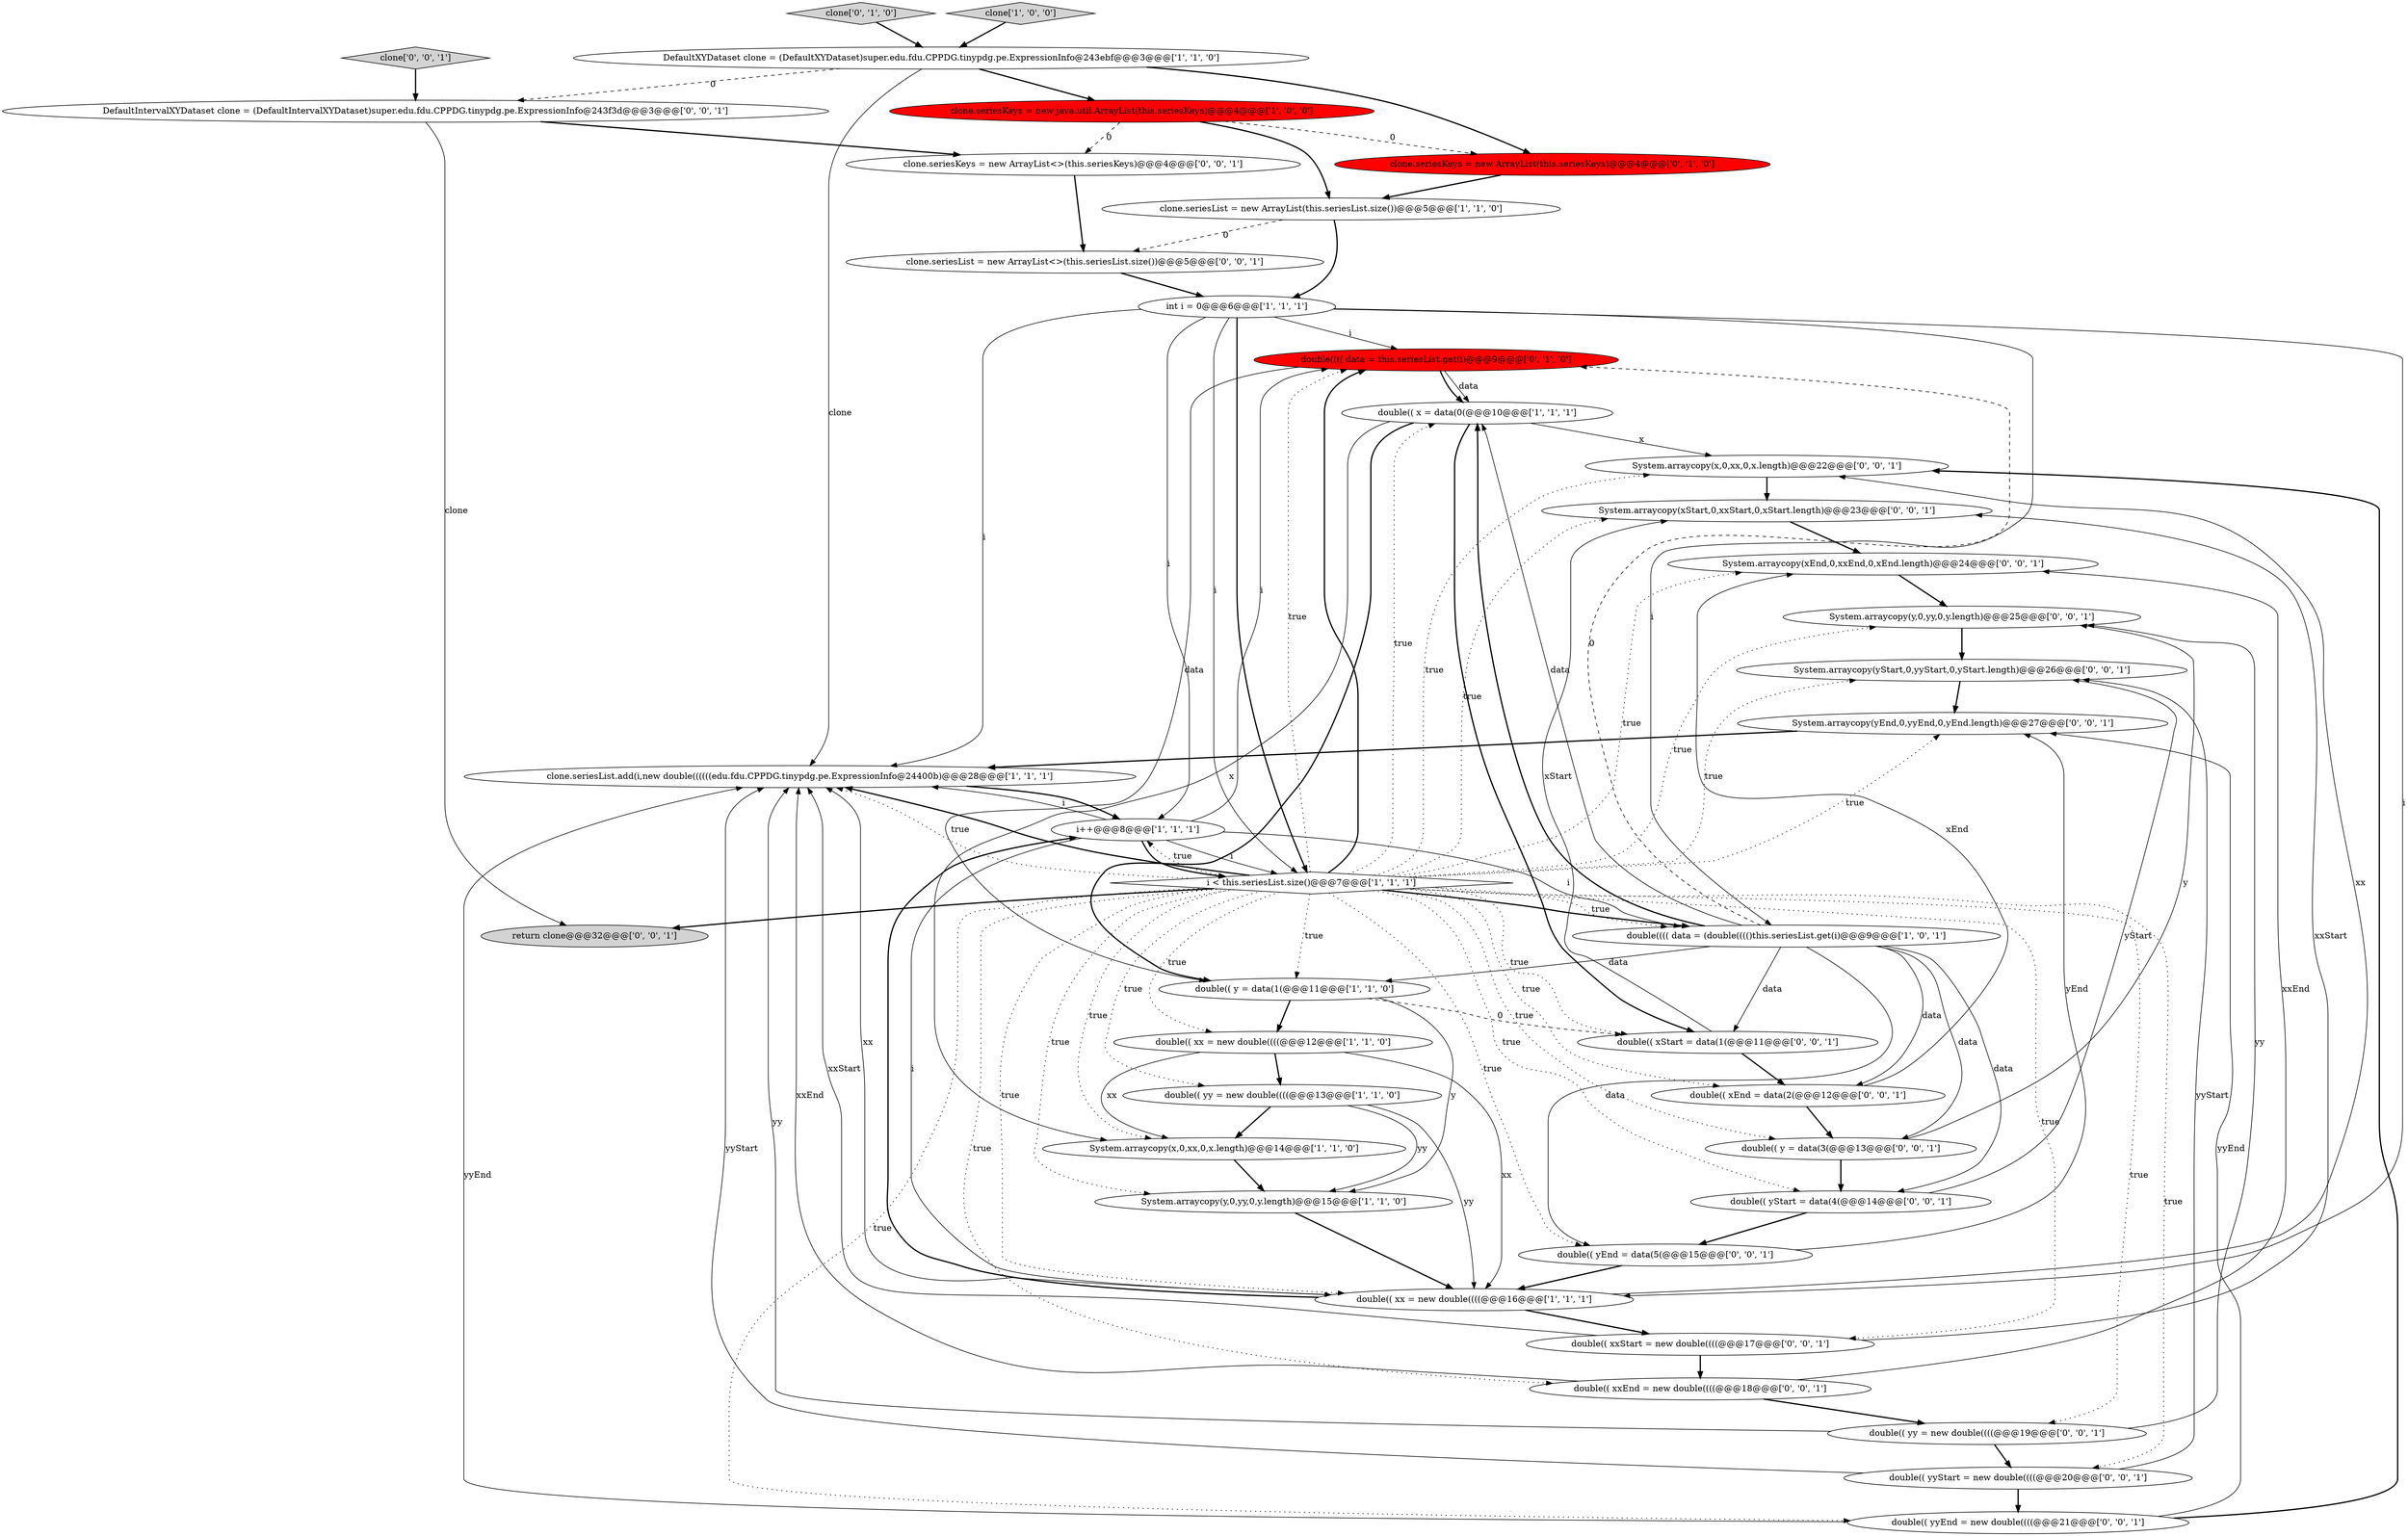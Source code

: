 digraph {
18 [style = filled, label = "double(((( data = this.seriesList.get(i)@@@9@@@['0', '1', '0']", fillcolor = red, shape = ellipse image = "AAA1AAABBB2BBB"];
17 [style = filled, label = "clone.seriesKeys = new ArrayList(this.seriesKeys)@@@4@@@['0', '1', '0']", fillcolor = red, shape = ellipse image = "AAA1AAABBB2BBB"];
19 [style = filled, label = "double(( y = data(3(@@@13@@@['0', '0', '1']", fillcolor = white, shape = ellipse image = "AAA0AAABBB3BBB"];
25 [style = filled, label = "clone['0', '0', '1']", fillcolor = lightgray, shape = diamond image = "AAA0AAABBB3BBB"];
31 [style = filled, label = "double(( yyStart = new double((((@@@20@@@['0', '0', '1']", fillcolor = white, shape = ellipse image = "AAA0AAABBB3BBB"];
5 [style = filled, label = "i < this.seriesList.size()@@@7@@@['1', '1', '1']", fillcolor = white, shape = diamond image = "AAA0AAABBB1BBB"];
0 [style = filled, label = "int i = 0@@@6@@@['1', '1', '1']", fillcolor = white, shape = ellipse image = "AAA0AAABBB1BBB"];
35 [style = filled, label = "System.arraycopy(xEnd,0,xxEnd,0,xEnd.length)@@@24@@@['0', '0', '1']", fillcolor = white, shape = ellipse image = "AAA0AAABBB3BBB"];
37 [style = filled, label = "System.arraycopy(yEnd,0,yyEnd,0,yEnd.length)@@@27@@@['0', '0', '1']", fillcolor = white, shape = ellipse image = "AAA0AAABBB3BBB"];
3 [style = filled, label = "double(( xx = new double((((@@@16@@@['1', '1', '1']", fillcolor = white, shape = ellipse image = "AAA0AAABBB1BBB"];
33 [style = filled, label = "clone.seriesKeys = new ArrayList<>(this.seriesKeys)@@@4@@@['0', '0', '1']", fillcolor = white, shape = ellipse image = "AAA0AAABBB3BBB"];
10 [style = filled, label = "double(( yy = new double((((@@@13@@@['1', '1', '0']", fillcolor = white, shape = ellipse image = "AAA0AAABBB1BBB"];
21 [style = filled, label = "System.arraycopy(x,0,xx,0,x.length)@@@22@@@['0', '0', '1']", fillcolor = white, shape = ellipse image = "AAA0AAABBB3BBB"];
26 [style = filled, label = "System.arraycopy(y,0,yy,0,y.length)@@@25@@@['0', '0', '1']", fillcolor = white, shape = ellipse image = "AAA0AAABBB3BBB"];
2 [style = filled, label = "System.arraycopy(x,0,xx,0,x.length)@@@14@@@['1', '1', '0']", fillcolor = white, shape = ellipse image = "AAA0AAABBB1BBB"];
34 [style = filled, label = "return clone@@@32@@@['0', '0', '1']", fillcolor = lightgray, shape = ellipse image = "AAA0AAABBB3BBB"];
23 [style = filled, label = "System.arraycopy(yStart,0,yyStart,0,yStart.length)@@@26@@@['0', '0', '1']", fillcolor = white, shape = ellipse image = "AAA0AAABBB3BBB"];
24 [style = filled, label = "double(( yEnd = data(5(@@@15@@@['0', '0', '1']", fillcolor = white, shape = ellipse image = "AAA0AAABBB3BBB"];
22 [style = filled, label = "DefaultIntervalXYDataset clone = (DefaultIntervalXYDataset)super.edu.fdu.CPPDG.tinypdg.pe.ExpressionInfo@243f3d@@@3@@@['0', '0', '1']", fillcolor = white, shape = ellipse image = "AAA0AAABBB3BBB"];
11 [style = filled, label = "DefaultXYDataset clone = (DefaultXYDataset)super.edu.fdu.CPPDG.tinypdg.pe.ExpressionInfo@243ebf@@@3@@@['1', '1', '0']", fillcolor = white, shape = ellipse image = "AAA0AAABBB1BBB"];
20 [style = filled, label = "double(( yyEnd = new double((((@@@21@@@['0', '0', '1']", fillcolor = white, shape = ellipse image = "AAA0AAABBB3BBB"];
9 [style = filled, label = "System.arraycopy(y,0,yy,0,y.length)@@@15@@@['1', '1', '0']", fillcolor = white, shape = ellipse image = "AAA0AAABBB1BBB"];
28 [style = filled, label = "double(( xxEnd = new double((((@@@18@@@['0', '0', '1']", fillcolor = white, shape = ellipse image = "AAA0AAABBB3BBB"];
30 [style = filled, label = "double(( xStart = data(1(@@@11@@@['0', '0', '1']", fillcolor = white, shape = ellipse image = "AAA0AAABBB3BBB"];
27 [style = filled, label = "double(( yStart = data(4(@@@14@@@['0', '0', '1']", fillcolor = white, shape = ellipse image = "AAA0AAABBB3BBB"];
15 [style = filled, label = "double(( x = data(0(@@@10@@@['1', '1', '1']", fillcolor = white, shape = ellipse image = "AAA0AAABBB1BBB"];
29 [style = filled, label = "clone.seriesList = new ArrayList<>(this.seriesList.size())@@@5@@@['0', '0', '1']", fillcolor = white, shape = ellipse image = "AAA0AAABBB3BBB"];
16 [style = filled, label = "clone['0', '1', '0']", fillcolor = lightgray, shape = diamond image = "AAA0AAABBB2BBB"];
38 [style = filled, label = "double(( xEnd = data(2(@@@12@@@['0', '0', '1']", fillcolor = white, shape = ellipse image = "AAA0AAABBB3BBB"];
36 [style = filled, label = "double(( xxStart = new double((((@@@17@@@['0', '0', '1']", fillcolor = white, shape = ellipse image = "AAA0AAABBB3BBB"];
12 [style = filled, label = "clone.seriesKeys = new java.util.ArrayList(this.seriesKeys)@@@4@@@['1', '0', '0']", fillcolor = red, shape = ellipse image = "AAA1AAABBB1BBB"];
4 [style = filled, label = "clone['1', '0', '0']", fillcolor = lightgray, shape = diamond image = "AAA0AAABBB1BBB"];
8 [style = filled, label = "double(( xx = new double((((@@@12@@@['1', '1', '0']", fillcolor = white, shape = ellipse image = "AAA0AAABBB1BBB"];
1 [style = filled, label = "double(( y = data(1(@@@11@@@['1', '1', '0']", fillcolor = white, shape = ellipse image = "AAA0AAABBB1BBB"];
39 [style = filled, label = "System.arraycopy(xStart,0,xxStart,0,xStart.length)@@@23@@@['0', '0', '1']", fillcolor = white, shape = ellipse image = "AAA0AAABBB3BBB"];
6 [style = filled, label = "clone.seriesList.add(i,new double((((((edu.fdu.CPPDG.tinypdg.pe.ExpressionInfo@24400b)@@@28@@@['1', '1', '1']", fillcolor = white, shape = ellipse image = "AAA0AAABBB1BBB"];
32 [style = filled, label = "double(( yy = new double((((@@@19@@@['0', '0', '1']", fillcolor = white, shape = ellipse image = "AAA0AAABBB3BBB"];
14 [style = filled, label = "double(((( data = (double(((()this.seriesList.get(i)@@@9@@@['1', '0', '1']", fillcolor = white, shape = ellipse image = "AAA0AAABBB1BBB"];
13 [style = filled, label = "i++@@@8@@@['1', '1', '1']", fillcolor = white, shape = ellipse image = "AAA0AAABBB1BBB"];
7 [style = filled, label = "clone.seriesList = new ArrayList(this.seriesList.size())@@@5@@@['1', '1', '0']", fillcolor = white, shape = ellipse image = "AAA0AAABBB1BBB"];
8->10 [style = bold, label=""];
0->18 [style = solid, label="i"];
5->18 [style = dotted, label="true"];
25->22 [style = bold, label=""];
5->19 [style = dotted, label="true"];
5->32 [style = dotted, label="true"];
5->1 [style = dotted, label="true"];
5->23 [style = dotted, label="true"];
29->0 [style = bold, label=""];
36->28 [style = bold, label=""];
12->17 [style = dashed, label="0"];
11->6 [style = solid, label="clone"];
18->1 [style = solid, label="data"];
12->7 [style = bold, label=""];
5->34 [style = bold, label=""];
5->24 [style = dotted, label="true"];
5->13 [style = dotted, label="true"];
3->36 [style = bold, label=""];
5->38 [style = dotted, label="true"];
14->24 [style = solid, label="data"];
31->23 [style = solid, label="yyStart"];
8->3 [style = solid, label="xx"];
5->9 [style = dotted, label="true"];
31->20 [style = bold, label=""];
14->15 [style = solid, label="data"];
18->15 [style = solid, label="data"];
13->3 [style = solid, label="i"];
22->33 [style = bold, label=""];
18->15 [style = bold, label=""];
11->22 [style = dashed, label="0"];
5->6 [style = dotted, label="true"];
10->3 [style = solid, label="yy"];
11->12 [style = bold, label=""];
7->0 [style = bold, label=""];
2->9 [style = bold, label=""];
5->3 [style = dotted, label="true"];
33->29 [style = bold, label=""];
13->18 [style = solid, label="i"];
5->36 [style = dotted, label="true"];
23->37 [style = bold, label=""];
15->21 [style = solid, label="x"];
5->6 [style = bold, label=""];
39->35 [style = bold, label=""];
13->5 [style = bold, label=""];
11->17 [style = bold, label=""];
5->26 [style = dotted, label="true"];
14->15 [style = bold, label=""];
10->2 [style = bold, label=""];
13->14 [style = solid, label="i"];
5->30 [style = dotted, label="true"];
14->18 [style = dashed, label="0"];
5->8 [style = dotted, label="true"];
24->3 [style = bold, label=""];
32->31 [style = bold, label=""];
0->6 [style = solid, label="i"];
13->6 [style = solid, label="i"];
19->26 [style = solid, label="y"];
15->2 [style = solid, label="x"];
8->2 [style = solid, label="xx"];
12->33 [style = dashed, label="0"];
1->8 [style = bold, label=""];
28->35 [style = solid, label="xxEnd"];
5->10 [style = dotted, label="true"];
1->30 [style = dashed, label="0"];
5->31 [style = dotted, label="true"];
13->5 [style = solid, label="i"];
22->34 [style = solid, label="clone"];
27->23 [style = solid, label="yStart"];
5->18 [style = bold, label=""];
3->21 [style = solid, label="xx"];
36->6 [style = solid, label="xxStart"];
5->15 [style = dotted, label="true"];
38->19 [style = bold, label=""];
32->26 [style = solid, label="yy"];
28->32 [style = bold, label=""];
5->35 [style = dotted, label="true"];
21->39 [style = bold, label=""];
6->13 [style = bold, label=""];
20->6 [style = solid, label="yyEnd"];
0->3 [style = solid, label="i"];
5->27 [style = dotted, label="true"];
20->37 [style = solid, label="yyEnd"];
5->39 [style = dotted, label="true"];
9->3 [style = bold, label=""];
5->21 [style = dotted, label="true"];
27->24 [style = bold, label=""];
35->26 [style = bold, label=""];
3->6 [style = solid, label="xx"];
32->6 [style = solid, label="yy"];
24->37 [style = solid, label="yEnd"];
5->28 [style = dotted, label="true"];
0->5 [style = bold, label=""];
5->2 [style = dotted, label="true"];
15->1 [style = bold, label=""];
5->14 [style = dotted, label="true"];
30->38 [style = bold, label=""];
14->19 [style = solid, label="data"];
16->11 [style = bold, label=""];
14->38 [style = solid, label="data"];
0->13 [style = solid, label="i"];
15->30 [style = bold, label=""];
5->14 [style = bold, label=""];
37->6 [style = bold, label=""];
36->39 [style = solid, label="xxStart"];
0->5 [style = solid, label="i"];
10->9 [style = solid, label="yy"];
20->21 [style = bold, label=""];
17->7 [style = bold, label=""];
1->9 [style = solid, label="y"];
14->30 [style = solid, label="data"];
38->35 [style = solid, label="xEnd"];
0->14 [style = solid, label="i"];
31->6 [style = solid, label="yyStart"];
14->1 [style = solid, label="data"];
19->27 [style = bold, label=""];
26->23 [style = bold, label=""];
14->27 [style = solid, label="data"];
3->13 [style = bold, label=""];
30->39 [style = solid, label="xStart"];
5->20 [style = dotted, label="true"];
7->29 [style = dashed, label="0"];
4->11 [style = bold, label=""];
28->6 [style = solid, label="xxEnd"];
5->37 [style = dotted, label="true"];
}
